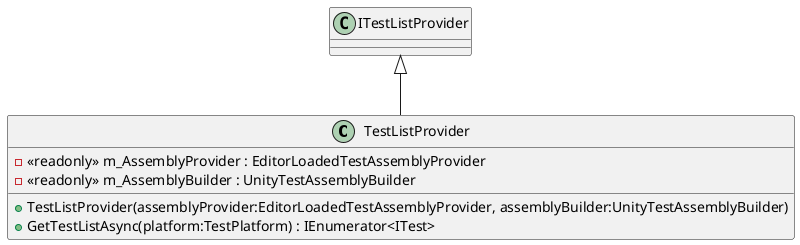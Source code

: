 @startuml
class TestListProvider {
    - <<readonly>> m_AssemblyProvider : EditorLoadedTestAssemblyProvider
    - <<readonly>> m_AssemblyBuilder : UnityTestAssemblyBuilder
    + TestListProvider(assemblyProvider:EditorLoadedTestAssemblyProvider, assemblyBuilder:UnityTestAssemblyBuilder)
    + GetTestListAsync(platform:TestPlatform) : IEnumerator<ITest>
}
ITestListProvider <|-- TestListProvider
@enduml
